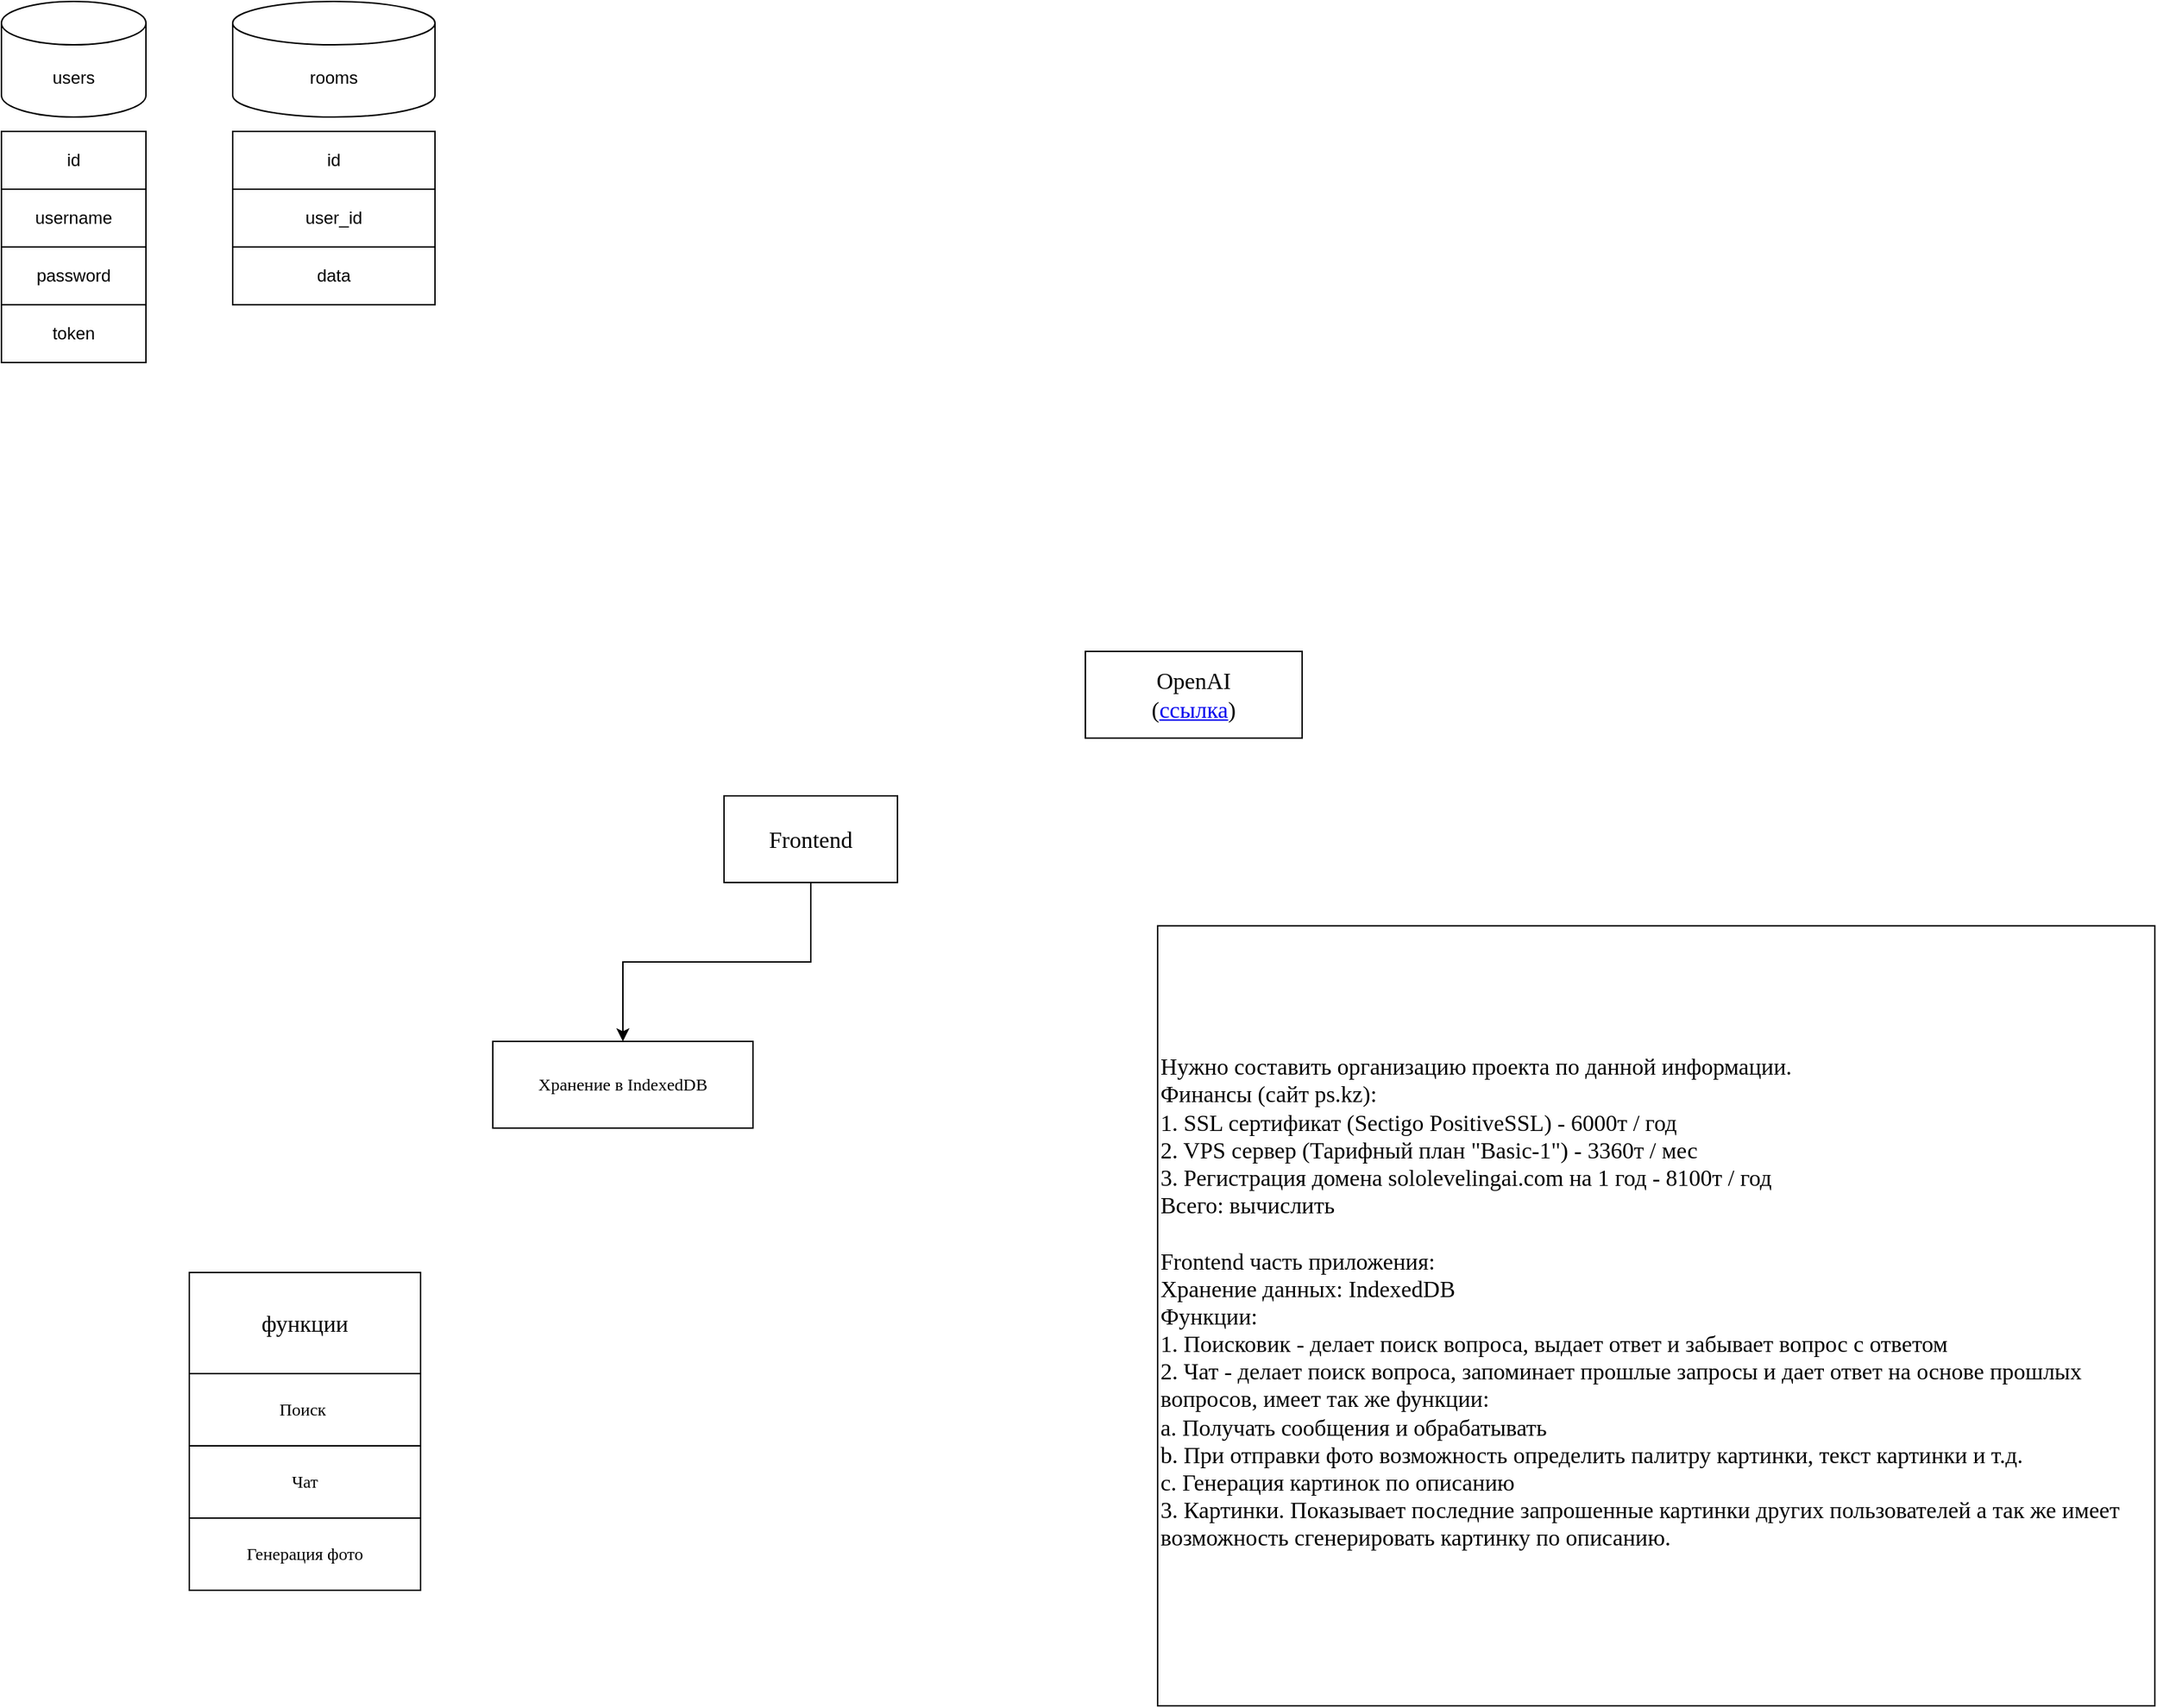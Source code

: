 <mxfile version="20.7.4" type="device"><diagram id="ZwznjjOEYVEz8jqMO6vT" name="Страница 1"><mxGraphModel dx="482" dy="300" grid="1" gridSize="10" guides="1" tooltips="1" connect="1" arrows="1" fold="1" page="1" pageScale="1" pageWidth="4681" pageHeight="3300" math="0" shadow="0"><root><mxCell id="0"/><mxCell id="1" parent="0"/><mxCell id="30sEma6gLmicDxvr5E3M-1" value="users" style="shape=cylinder3;whiteSpace=wrap;html=1;boundedLbl=1;backgroundOutline=1;size=15;" parent="1" vertex="1"><mxGeometry x="300" y="210" width="100" height="80" as="geometry"/></mxCell><mxCell id="30sEma6gLmicDxvr5E3M-2" value="rooms" style="shape=cylinder3;whiteSpace=wrap;html=1;boundedLbl=1;backgroundOutline=1;size=15;" parent="1" vertex="1"><mxGeometry x="460" y="210" width="140" height="80" as="geometry"/></mxCell><mxCell id="30sEma6gLmicDxvr5E3M-3" value="id" style="rounded=0;whiteSpace=wrap;html=1;" parent="1" vertex="1"><mxGeometry x="300" y="300" width="100" height="40" as="geometry"/></mxCell><mxCell id="30sEma6gLmicDxvr5E3M-4" value="username" style="rounded=0;whiteSpace=wrap;html=1;" parent="1" vertex="1"><mxGeometry x="300" y="340" width="100" height="40" as="geometry"/></mxCell><mxCell id="30sEma6gLmicDxvr5E3M-5" value="password" style="rounded=0;whiteSpace=wrap;html=1;" parent="1" vertex="1"><mxGeometry x="300" y="380" width="100" height="40" as="geometry"/></mxCell><mxCell id="30sEma6gLmicDxvr5E3M-7" value="id" style="rounded=0;whiteSpace=wrap;html=1;" parent="1" vertex="1"><mxGeometry x="460" y="300" width="140" height="40" as="geometry"/></mxCell><mxCell id="30sEma6gLmicDxvr5E3M-8" value="user_id" style="rounded=0;whiteSpace=wrap;html=1;" parent="1" vertex="1"><mxGeometry x="460" y="340" width="140" height="40" as="geometry"/></mxCell><mxCell id="30sEma6gLmicDxvr5E3M-9" value="data" style="rounded=0;whiteSpace=wrap;html=1;" parent="1" vertex="1"><mxGeometry x="460" y="380" width="140" height="40" as="geometry"/></mxCell><mxCell id="s82dg-a8NEF5Ys0ic3zD-1" value="token" style="rounded=0;whiteSpace=wrap;html=1;" parent="1" vertex="1"><mxGeometry x="300" y="420" width="100" height="40" as="geometry"/></mxCell><mxCell id="s82dg-a8NEF5Ys0ic3zD-7" style="edgeStyle=orthogonalEdgeStyle;rounded=0;orthogonalLoop=1;jettySize=auto;html=1;entryX=0.5;entryY=0;entryDx=0;entryDy=0;fontFamily=Comic Sans MS;" parent="1" source="s82dg-a8NEF5Ys0ic3zD-5" target="s82dg-a8NEF5Ys0ic3zD-6" edge="1"><mxGeometry relative="1" as="geometry"/></mxCell><mxCell id="s82dg-a8NEF5Ys0ic3zD-5" value="&lt;font face=&quot;Comic Sans MS&quot; style=&quot;font-size: 16px;&quot;&gt;Frontend&lt;/font&gt;" style="rounded=0;whiteSpace=wrap;html=1;shadow=0;glass=0;sketch=0;fontSize=16;" parent="1" vertex="1"><mxGeometry x="800" y="760" width="120" height="60" as="geometry"/></mxCell><mxCell id="s82dg-a8NEF5Ys0ic3zD-6" value="Хранение в&amp;nbsp;IndexedDB" style="rounded=0;whiteSpace=wrap;html=1;shadow=0;glass=0;sketch=0;fontFamily=Comic Sans MS;" parent="1" vertex="1"><mxGeometry x="640" y="930" width="180" height="60" as="geometry"/></mxCell><mxCell id="s82dg-a8NEF5Ys0ic3zD-8" value="&lt;font face=&quot;Comic Sans MS&quot;&gt;OpenAI &lt;br&gt;(&lt;a href=&quot;https://platform.openai.com/overview&quot;&gt;ссылка&lt;/a&gt;)&lt;/font&gt;" style="rounded=0;whiteSpace=wrap;html=1;shadow=0;glass=0;sketch=0;fontSize=16;" parent="1" vertex="1"><mxGeometry x="1050" y="660" width="150" height="60" as="geometry"/></mxCell><mxCell id="s82dg-a8NEF5Ys0ic3zD-9" value="&lt;div&gt;&lt;div&gt;Нужно составить организацию проекта по данной информации.&lt;/div&gt;&lt;div&gt;Финансы (сайт ps.kz):&amp;nbsp;&lt;/div&gt;&lt;div&gt;1. SSL сертификат (Sectigo PositiveSSL) - 6000т / год&lt;/div&gt;&lt;div&gt;2. VPS сервер (Тарифный план &quot;Basic-1&quot;) - 3360т / мес&lt;/div&gt;&lt;div&gt;3. Регистрация домена sololevelingai.com на 1 год - 8100т / год&lt;/div&gt;&lt;div&gt;Всего: вычислить&amp;nbsp;&lt;/div&gt;&lt;div&gt;&lt;br&gt;&lt;/div&gt;&lt;div&gt;Frontend часть приложения:&lt;/div&gt;&lt;div&gt;Хранение данных: IndexedDB&lt;/div&gt;&lt;div&gt;Функции:&lt;/div&gt;&lt;div&gt;1. Поисковик - делает поиск вопроса, выдает ответ и забывает вопрос с ответом&lt;/div&gt;&lt;div&gt;2. Чат - делает поиск вопроса, запоминает прошлые запросы и дает ответ на основе прошлых вопросов, имеет так же функции:&lt;/div&gt;&lt;div&gt;a. Получать сообщения и обрабатывать&lt;/div&gt;&lt;div&gt;b. При отправки фото возможность определить палитру картинки, текст картинки и т.д.&lt;/div&gt;&lt;div&gt;c. Генерация картинок по описанию&amp;nbsp;&lt;/div&gt;&lt;div&gt;3. Картинки. Показывает последние запрошенные картинки других пользователей а так же имеет возможность сгенерировать картинку по описанию.&amp;nbsp;&lt;/div&gt;&lt;/div&gt;&lt;div&gt;&lt;br&gt;&lt;/div&gt;" style="rounded=0;whiteSpace=wrap;html=1;shadow=0;glass=0;sketch=0;fontFamily=Comic Sans MS;fontSize=16;align=left;" parent="1" vertex="1"><mxGeometry x="1100" y="850" width="690" height="540" as="geometry"/></mxCell><mxCell id="jdnRcWJs28jM-zFu7rEi-1" value="функции" style="rounded=0;whiteSpace=wrap;html=1;fontFamily=Comic Sans MS;fontSize=16;" vertex="1" parent="1"><mxGeometry x="430" y="1090" width="160" height="70" as="geometry"/></mxCell><mxCell id="jdnRcWJs28jM-zFu7rEi-2" value="Поиск&amp;nbsp;" style="rounded=0;whiteSpace=wrap;html=1;fontFamily=Comic Sans MS;fontSize=12;" vertex="1" parent="1"><mxGeometry x="430" y="1160" width="160" height="50" as="geometry"/></mxCell><mxCell id="jdnRcWJs28jM-zFu7rEi-3" value="Чат" style="rounded=0;whiteSpace=wrap;html=1;fontFamily=Comic Sans MS;fontSize=12;" vertex="1" parent="1"><mxGeometry x="430" y="1210" width="160" height="50" as="geometry"/></mxCell><mxCell id="jdnRcWJs28jM-zFu7rEi-4" value="Генерация фото" style="rounded=0;whiteSpace=wrap;html=1;fontFamily=Comic Sans MS;fontSize=12;" vertex="1" parent="1"><mxGeometry x="430" y="1260" width="160" height="50" as="geometry"/></mxCell></root></mxGraphModel></diagram></mxfile>